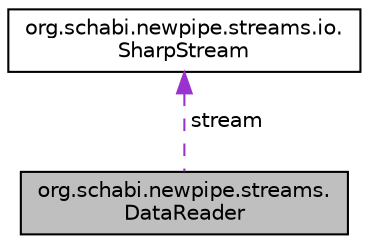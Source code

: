 digraph "org.schabi.newpipe.streams.DataReader"
{
 // LATEX_PDF_SIZE
  edge [fontname="Helvetica",fontsize="10",labelfontname="Helvetica",labelfontsize="10"];
  node [fontname="Helvetica",fontsize="10",shape=record];
  Node1 [label="org.schabi.newpipe.streams.\lDataReader",height=0.2,width=0.4,color="black", fillcolor="grey75", style="filled", fontcolor="black",tooltip=" "];
  Node2 -> Node1 [dir="back",color="darkorchid3",fontsize="10",style="dashed",label=" stream" ,fontname="Helvetica"];
  Node2 [label="org.schabi.newpipe.streams.io.\lSharpStream",height=0.2,width=0.4,color="black", fillcolor="white", style="filled",URL="$classorg_1_1schabi_1_1newpipe_1_1streams_1_1io_1_1_sharp_stream.html",tooltip=" "];
}
